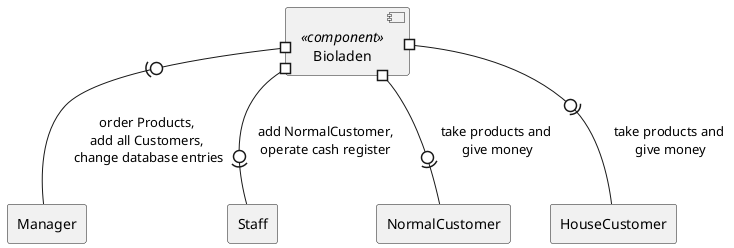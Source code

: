@startuml
skinparam componentStyle uml2
'skinparam linetype ortho
'skinparam handwritten true
skinparam componentStyle uml2




component [Bioladen] <<component>> as proc

rectangle "Manager" as k1
rectangle "Staff" as k2
rectangle "NormalCustomer" as k3
rectangle "HouseCustomer" as k4

proc #-0)- k2: add NormalCustomer,\noperate cash register

proc #-0)- k1: order Products, \nadd all Customers, \nchange database entries

proc #-0)- k3: take products and \ngive money

proc #-0)- k4: take products and \ngive money



@enduml